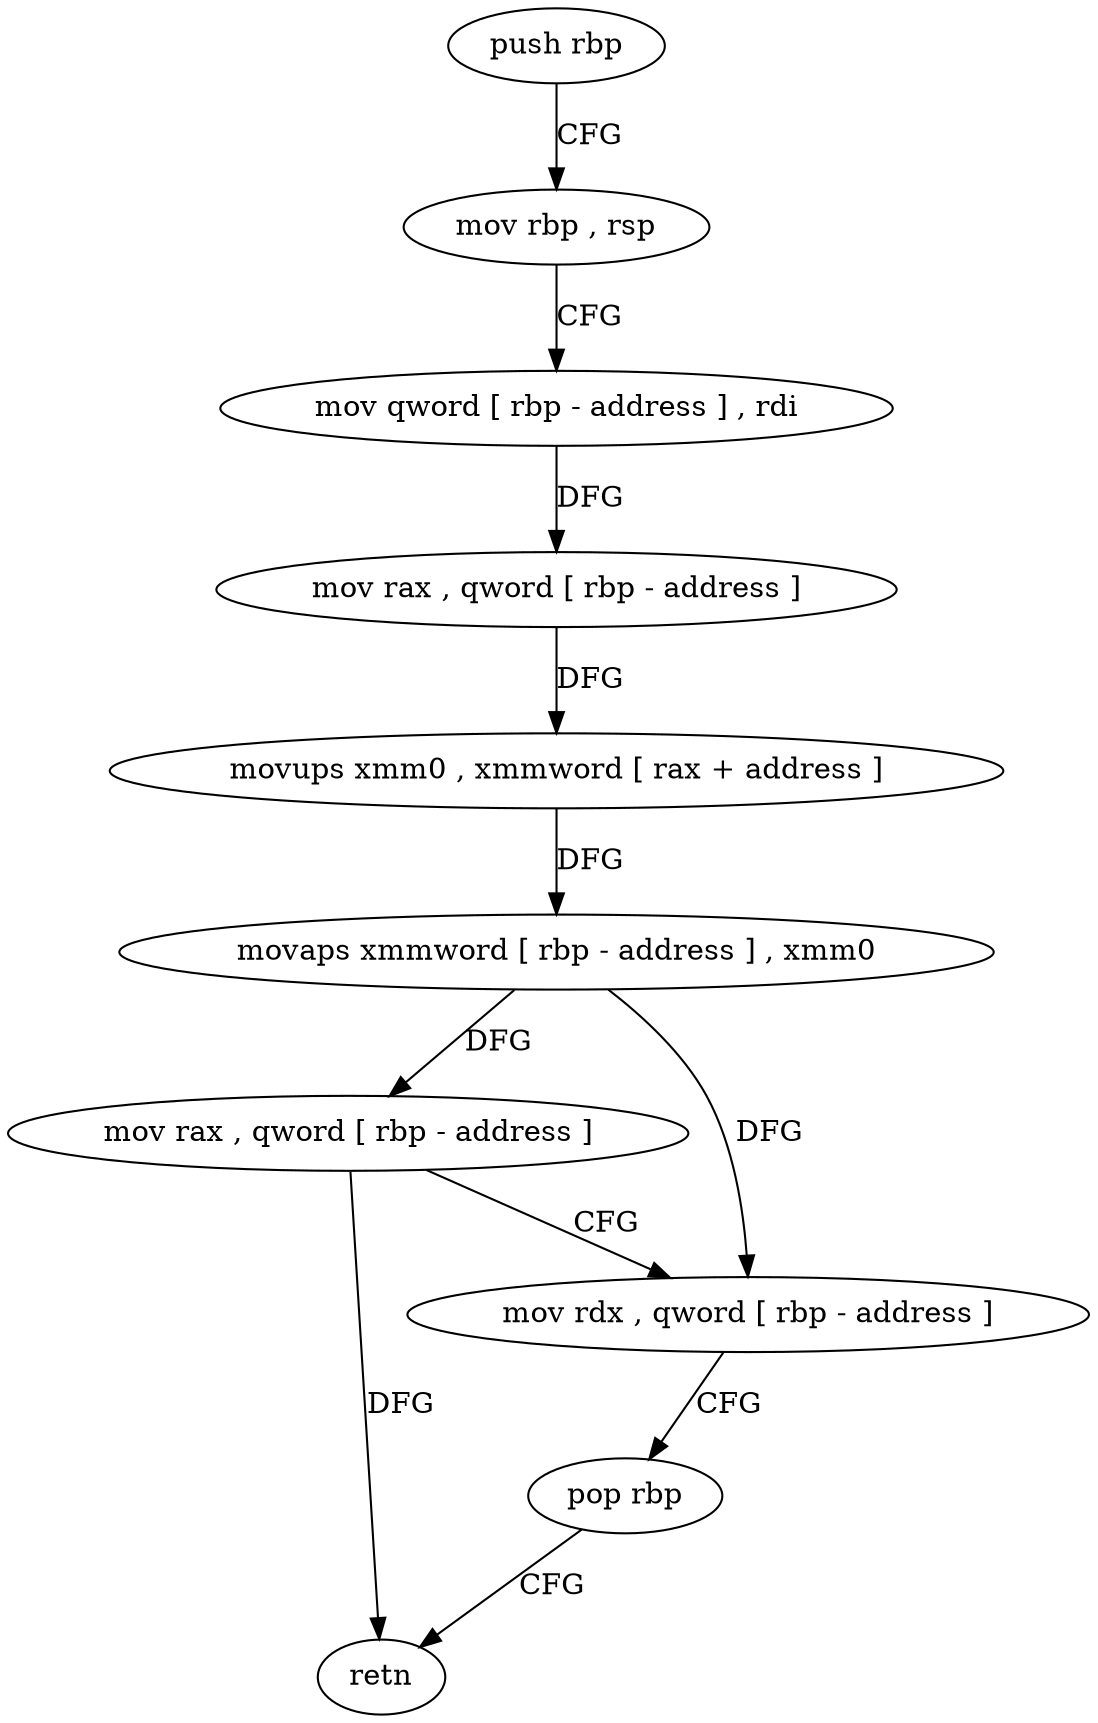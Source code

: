 digraph "func" {
"4219808" [label = "push rbp" ]
"4219809" [label = "mov rbp , rsp" ]
"4219812" [label = "mov qword [ rbp - address ] , rdi" ]
"4219816" [label = "mov rax , qword [ rbp - address ]" ]
"4219820" [label = "movups xmm0 , xmmword [ rax + address ]" ]
"4219824" [label = "movaps xmmword [ rbp - address ] , xmm0" ]
"4219828" [label = "mov rax , qword [ rbp - address ]" ]
"4219832" [label = "mov rdx , qword [ rbp - address ]" ]
"4219836" [label = "pop rbp" ]
"4219837" [label = "retn" ]
"4219808" -> "4219809" [ label = "CFG" ]
"4219809" -> "4219812" [ label = "CFG" ]
"4219812" -> "4219816" [ label = "DFG" ]
"4219816" -> "4219820" [ label = "DFG" ]
"4219820" -> "4219824" [ label = "DFG" ]
"4219824" -> "4219828" [ label = "DFG" ]
"4219824" -> "4219832" [ label = "DFG" ]
"4219828" -> "4219832" [ label = "CFG" ]
"4219828" -> "4219837" [ label = "DFG" ]
"4219832" -> "4219836" [ label = "CFG" ]
"4219836" -> "4219837" [ label = "CFG" ]
}
